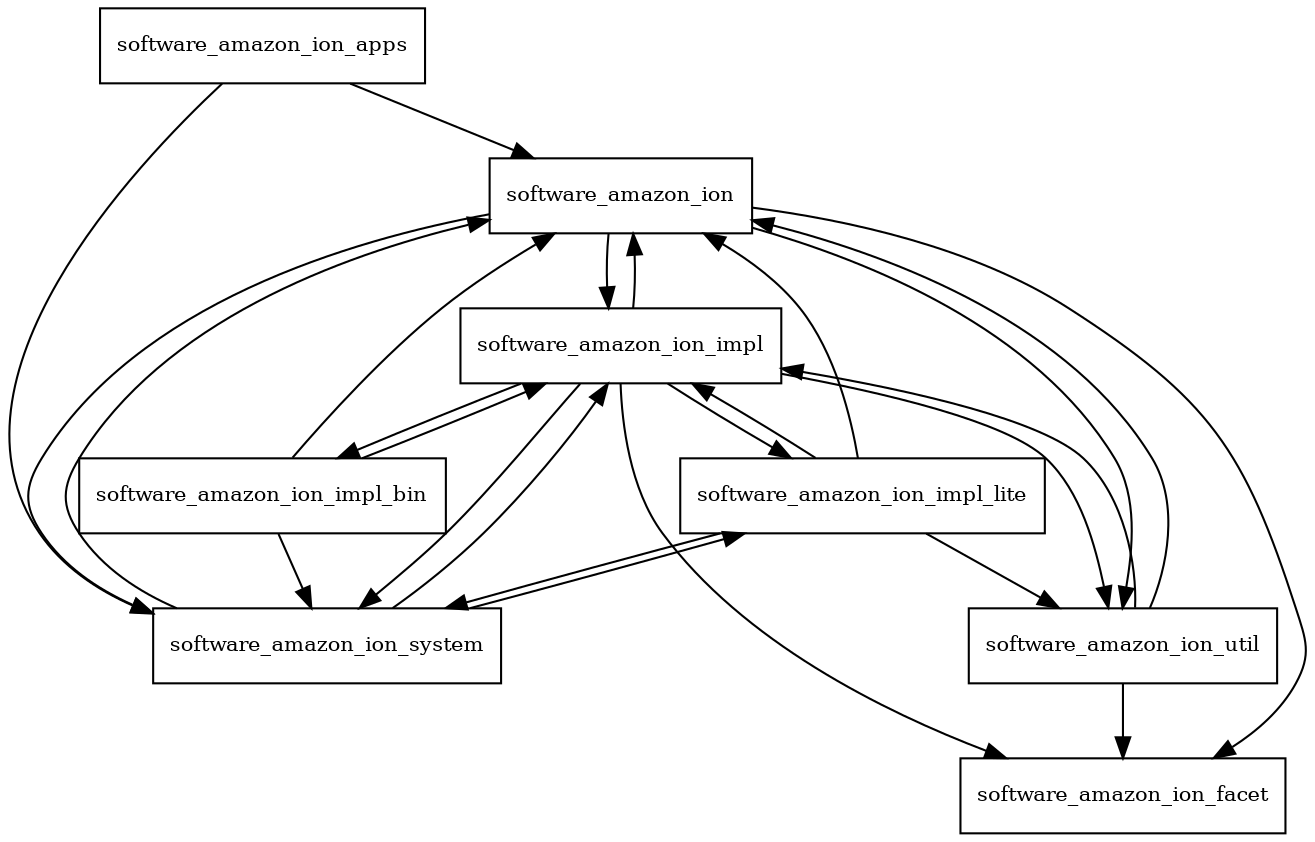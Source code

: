 digraph ion_java_1_5_0_package_dependencies {
  node [shape = box, fontsize=10.0];
  software_amazon_ion -> software_amazon_ion_facet;
  software_amazon_ion -> software_amazon_ion_impl;
  software_amazon_ion -> software_amazon_ion_system;
  software_amazon_ion -> software_amazon_ion_util;
  software_amazon_ion_apps -> software_amazon_ion;
  software_amazon_ion_apps -> software_amazon_ion_system;
  software_amazon_ion_impl -> software_amazon_ion;
  software_amazon_ion_impl -> software_amazon_ion_facet;
  software_amazon_ion_impl -> software_amazon_ion_impl_bin;
  software_amazon_ion_impl -> software_amazon_ion_impl_lite;
  software_amazon_ion_impl -> software_amazon_ion_system;
  software_amazon_ion_impl -> software_amazon_ion_util;
  software_amazon_ion_impl_bin -> software_amazon_ion;
  software_amazon_ion_impl_bin -> software_amazon_ion_impl;
  software_amazon_ion_impl_bin -> software_amazon_ion_system;
  software_amazon_ion_impl_lite -> software_amazon_ion;
  software_amazon_ion_impl_lite -> software_amazon_ion_impl;
  software_amazon_ion_impl_lite -> software_amazon_ion_system;
  software_amazon_ion_impl_lite -> software_amazon_ion_util;
  software_amazon_ion_system -> software_amazon_ion;
  software_amazon_ion_system -> software_amazon_ion_impl;
  software_amazon_ion_system -> software_amazon_ion_impl_lite;
  software_amazon_ion_util -> software_amazon_ion;
  software_amazon_ion_util -> software_amazon_ion_facet;
  software_amazon_ion_util -> software_amazon_ion_impl;
}
